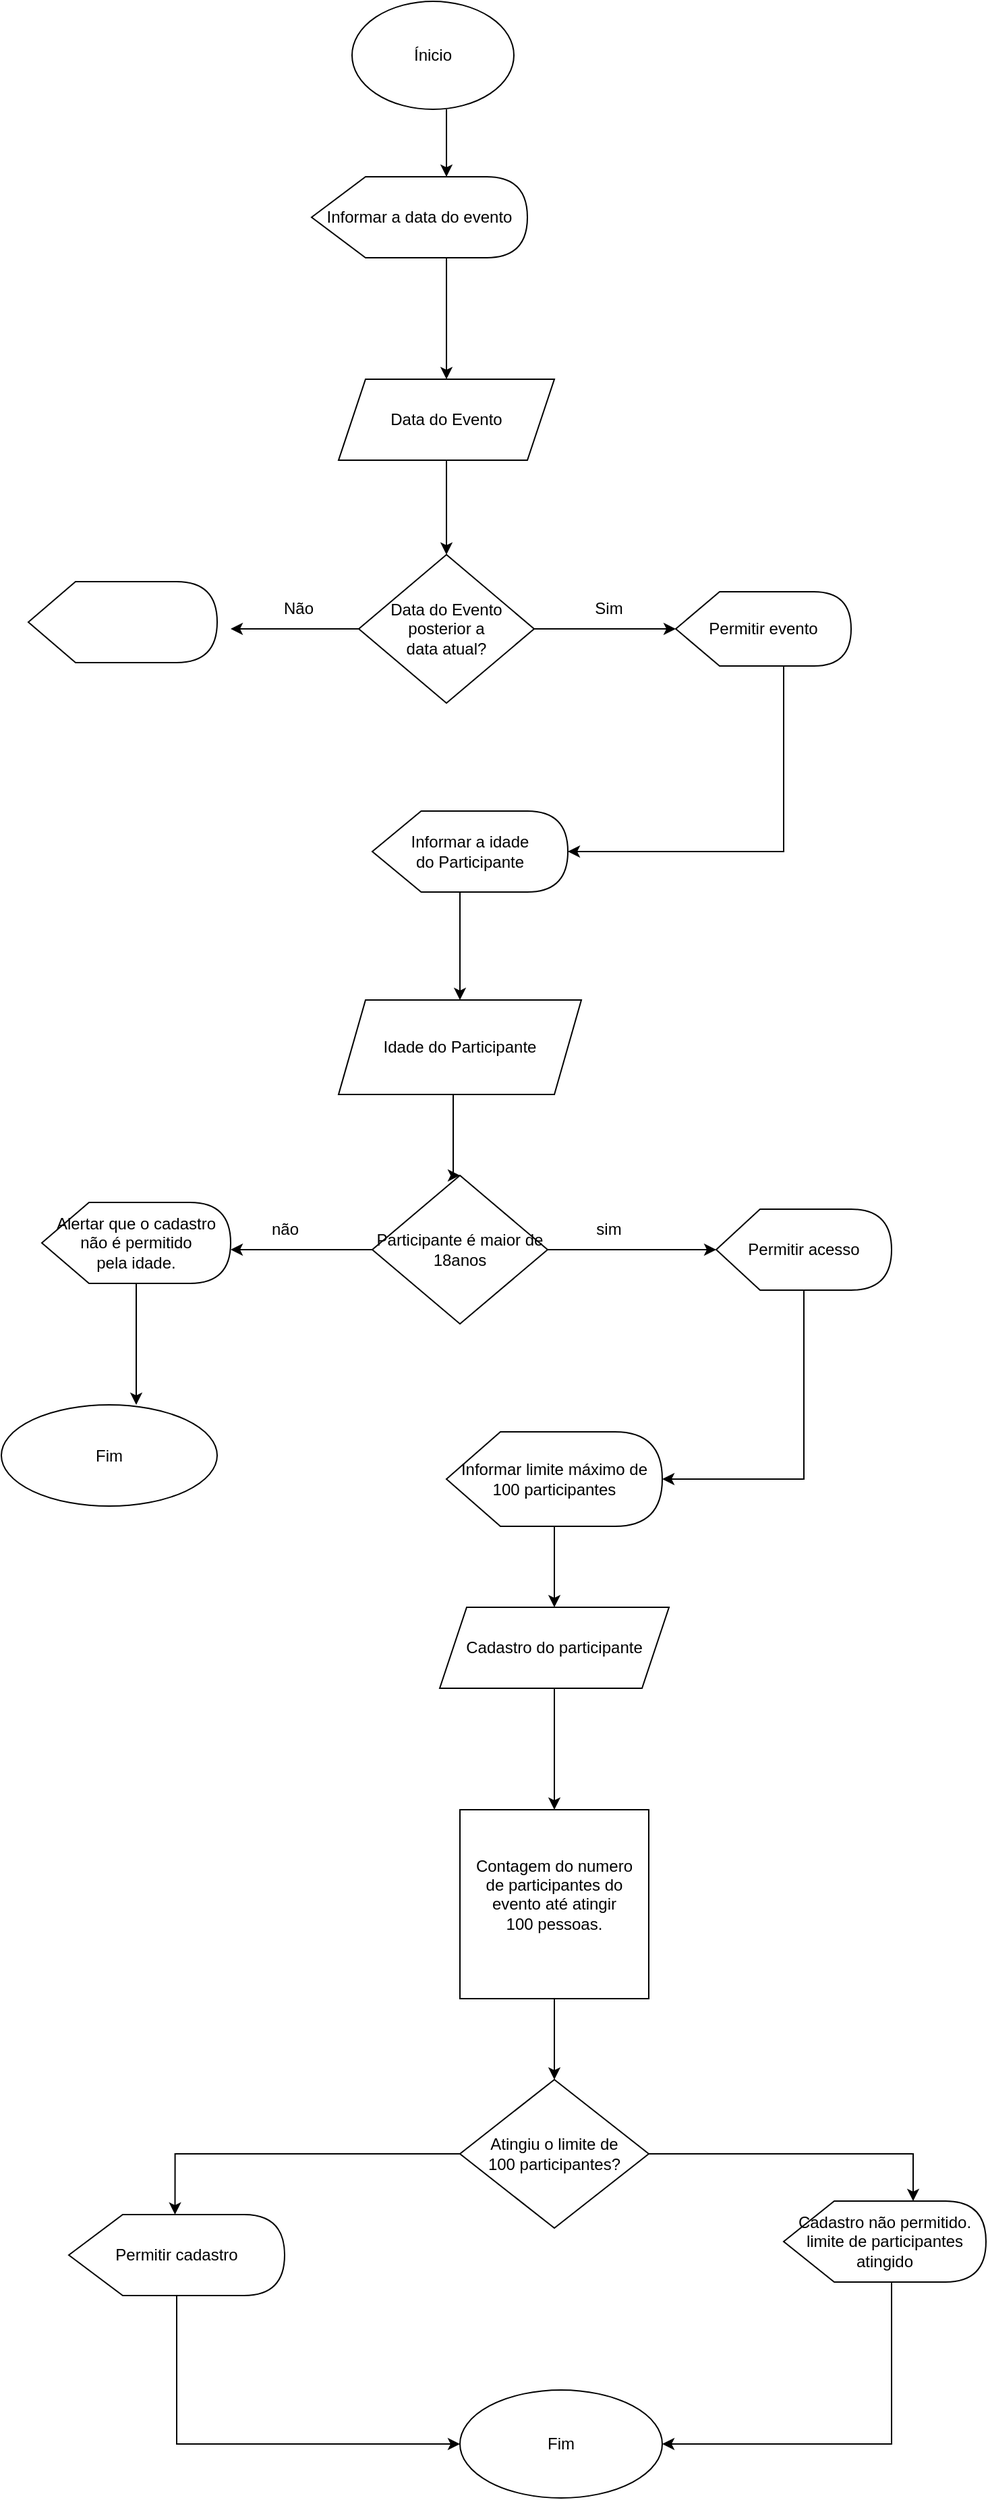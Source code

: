 <mxfile version="16.1.2" type="github"><diagram id="cOWR1loPYyiLhHXmrVUj" name="Page-1"><mxGraphModel dx="862" dy="468" grid="1" gridSize="10" guides="1" tooltips="1" connect="1" arrows="1" fold="1" page="1" pageScale="1" pageWidth="827" pageHeight="1169" math="0" shadow="0"><root><mxCell id="0"/><mxCell id="1" parent="0"/><mxCell id="qGws-VLx6zN_v8iVl-oM-5" value="" style="edgeStyle=orthogonalEdgeStyle;rounded=0;orthogonalLoop=1;jettySize=auto;html=1;" parent="1" source="qGws-VLx6zN_v8iVl-oM-2" edge="1"><mxGeometry relative="1" as="geometry"><mxPoint x="390" y="160" as="targetPoint"/><Array as="points"><mxPoint x="390" y="110"/><mxPoint x="390" y="110"/></Array></mxGeometry></mxCell><mxCell id="qGws-VLx6zN_v8iVl-oM-43" value="" style="edgeStyle=orthogonalEdgeStyle;rounded=0;orthogonalLoop=1;jettySize=auto;html=1;" parent="1" source="qGws-VLx6zN_v8iVl-oM-2" target="qGws-VLx6zN_v8iVl-oM-6" edge="1"><mxGeometry relative="1" as="geometry"><Array as="points"><mxPoint x="390" y="260"/><mxPoint x="390" y="260"/></Array></mxGeometry></mxCell><mxCell id="qGws-VLx6zN_v8iVl-oM-2" value="Informar a data do evento" style="shape=display;whiteSpace=wrap;html=1;" parent="1" vertex="1"><mxGeometry x="290" y="160" width="160" height="60" as="geometry"/></mxCell><mxCell id="qGws-VLx6zN_v8iVl-oM-45" value="" style="edgeStyle=orthogonalEdgeStyle;rounded=0;orthogonalLoop=1;jettySize=auto;html=1;" parent="1" source="qGws-VLx6zN_v8iVl-oM-6" target="qGws-VLx6zN_v8iVl-oM-44" edge="1"><mxGeometry relative="1" as="geometry"><Array as="points"><mxPoint x="390" y="420"/><mxPoint x="390" y="420"/></Array></mxGeometry></mxCell><mxCell id="qGws-VLx6zN_v8iVl-oM-6" value="Data do Evento" style="shape=parallelogram;perimeter=parallelogramPerimeter;whiteSpace=wrap;html=1;fixedSize=1;" parent="1" vertex="1"><mxGeometry x="310" y="310" width="160" height="60" as="geometry"/></mxCell><mxCell id="qGws-VLx6zN_v8iVl-oM-30" value="Fim" style="ellipse;whiteSpace=wrap;html=1;" parent="1" vertex="1"><mxGeometry x="60" y="1070" width="160" height="75" as="geometry"/></mxCell><mxCell id="qGws-VLx6zN_v8iVl-oM-42" value="Ínicio" style="ellipse;whiteSpace=wrap;html=1;" parent="1" vertex="1"><mxGeometry x="320" y="30" width="120" height="80" as="geometry"/></mxCell><mxCell id="qGws-VLx6zN_v8iVl-oM-63" style="edgeStyle=orthogonalEdgeStyle;rounded=0;orthogonalLoop=1;jettySize=auto;html=1;exitX=1;exitY=0.5;exitDx=0;exitDy=0;entryX=0;entryY=0.5;entryDx=0;entryDy=0;entryPerimeter=0;" parent="1" source="qGws-VLx6zN_v8iVl-oM-44" target="qGws-VLx6zN_v8iVl-oM-47" edge="1"><mxGeometry relative="1" as="geometry"><mxPoint x="550" y="495" as="targetPoint"/></mxGeometry></mxCell><mxCell id="qGws-VLx6zN_v8iVl-oM-68" style="edgeStyle=orthogonalEdgeStyle;rounded=0;orthogonalLoop=1;jettySize=auto;html=1;" parent="1" source="qGws-VLx6zN_v8iVl-oM-44" edge="1"><mxGeometry relative="1" as="geometry"><mxPoint x="230" y="495" as="targetPoint"/></mxGeometry></mxCell><mxCell id="qGws-VLx6zN_v8iVl-oM-44" value="&lt;div&gt;Data do Evento&lt;/div&gt;&lt;div&gt;posterior a &lt;br&gt;&lt;/div&gt;&lt;div&gt;data atual?&lt;br&gt;&lt;/div&gt;" style="rhombus;whiteSpace=wrap;html=1;" parent="1" vertex="1"><mxGeometry x="325" y="440" width="130" height="110" as="geometry"/></mxCell><mxCell id="qGws-VLx6zN_v8iVl-oM-46" value="" style="shape=display;whiteSpace=wrap;html=1;" parent="1" vertex="1"><mxGeometry x="80" y="460" width="140" height="60" as="geometry"/></mxCell><mxCell id="qGws-VLx6zN_v8iVl-oM-70" style="edgeStyle=orthogonalEdgeStyle;rounded=0;orthogonalLoop=1;jettySize=auto;html=1;entryX=1;entryY=0.5;entryDx=0;entryDy=0;entryPerimeter=0;" parent="1" source="qGws-VLx6zN_v8iVl-oM-47" target="qGws-VLx6zN_v8iVl-oM-48" edge="1"><mxGeometry relative="1" as="geometry"><Array as="points"><mxPoint x="640" y="660"/></Array></mxGeometry></mxCell><mxCell id="qGws-VLx6zN_v8iVl-oM-47" value="Permitir evento" style="shape=display;whiteSpace=wrap;html=1;" parent="1" vertex="1"><mxGeometry x="560" y="467.5" width="130" height="55" as="geometry"/></mxCell><mxCell id="qGws-VLx6zN_v8iVl-oM-50" value="" style="edgeStyle=orthogonalEdgeStyle;rounded=0;orthogonalLoop=1;jettySize=auto;html=1;" parent="1" source="qGws-VLx6zN_v8iVl-oM-48" target="qGws-VLx6zN_v8iVl-oM-49" edge="1"><mxGeometry relative="1" as="geometry"><Array as="points"><mxPoint x="400" y="720"/><mxPoint x="400" y="720"/></Array></mxGeometry></mxCell><mxCell id="qGws-VLx6zN_v8iVl-oM-48" value="&lt;div&gt;Informar a idade&lt;/div&gt;&lt;div&gt;do Participante&lt;br&gt;&lt;/div&gt;" style="shape=display;whiteSpace=wrap;html=1;" parent="1" vertex="1"><mxGeometry x="335" y="630" width="145" height="60" as="geometry"/></mxCell><mxCell id="qGws-VLx6zN_v8iVl-oM-59" style="edgeStyle=orthogonalEdgeStyle;rounded=0;orthogonalLoop=1;jettySize=auto;html=1;entryX=0.5;entryY=0;entryDx=0;entryDy=0;" parent="1" source="qGws-VLx6zN_v8iVl-oM-49" target="qGws-VLx6zN_v8iVl-oM-51" edge="1"><mxGeometry relative="1" as="geometry"><Array as="points"><mxPoint x="395" y="870"/><mxPoint x="395" y="870"/></Array></mxGeometry></mxCell><mxCell id="qGws-VLx6zN_v8iVl-oM-49" value="Idade do Participante" style="shape=parallelogram;perimeter=parallelogramPerimeter;whiteSpace=wrap;html=1;fixedSize=1;" parent="1" vertex="1"><mxGeometry x="310" y="770" width="180" height="70" as="geometry"/></mxCell><mxCell id="qGws-VLx6zN_v8iVl-oM-56" style="edgeStyle=orthogonalEdgeStyle;rounded=0;orthogonalLoop=1;jettySize=auto;html=1;" parent="1" source="qGws-VLx6zN_v8iVl-oM-51" edge="1"><mxGeometry relative="1" as="geometry"><mxPoint x="590" y="955" as="targetPoint"/></mxGeometry></mxCell><mxCell id="qGws-VLx6zN_v8iVl-oM-57" style="edgeStyle=orthogonalEdgeStyle;rounded=0;orthogonalLoop=1;jettySize=auto;html=1;" parent="1" source="qGws-VLx6zN_v8iVl-oM-51" edge="1"><mxGeometry relative="1" as="geometry"><mxPoint x="230" y="955" as="targetPoint"/></mxGeometry></mxCell><mxCell id="qGws-VLx6zN_v8iVl-oM-51" value="&lt;div&gt;Participante é maior de&lt;/div&gt;&lt;div&gt;18anos&lt;br&gt;&lt;/div&gt;" style="rhombus;whiteSpace=wrap;html=1;" parent="1" vertex="1"><mxGeometry x="335" y="900" width="130" height="110" as="geometry"/></mxCell><mxCell id="qGws-VLx6zN_v8iVl-oM-62" style="edgeStyle=orthogonalEdgeStyle;rounded=0;orthogonalLoop=1;jettySize=auto;html=1;entryX=0.625;entryY=0;entryDx=0;entryDy=0;entryPerimeter=0;" parent="1" source="qGws-VLx6zN_v8iVl-oM-52" target="qGws-VLx6zN_v8iVl-oM-30" edge="1"><mxGeometry relative="1" as="geometry"/></mxCell><mxCell id="qGws-VLx6zN_v8iVl-oM-52" value="&lt;div&gt;Alertar que o cadastro&lt;/div&gt;&lt;div&gt;não é permitido&lt;/div&gt;&lt;div&gt;pela idade.&lt;br&gt;&lt;/div&gt;" style="shape=display;whiteSpace=wrap;html=1;" parent="1" vertex="1"><mxGeometry x="90" y="920" width="140" height="60" as="geometry"/></mxCell><mxCell id="qGws-VLx6zN_v8iVl-oM-61" style="edgeStyle=orthogonalEdgeStyle;rounded=0;orthogonalLoop=1;jettySize=auto;html=1;entryX=1;entryY=0.5;entryDx=0;entryDy=0;entryPerimeter=0;" parent="1" source="qGws-VLx6zN_v8iVl-oM-53" target="qGws-VLx6zN_v8iVl-oM-54" edge="1"><mxGeometry relative="1" as="geometry"><Array as="points"><mxPoint x="655" y="1125"/></Array></mxGeometry></mxCell><mxCell id="qGws-VLx6zN_v8iVl-oM-53" value="Permitir acesso" style="shape=display;whiteSpace=wrap;html=1;" parent="1" vertex="1"><mxGeometry x="590" y="925" width="130" height="60" as="geometry"/></mxCell><mxCell id="qGws-VLx6zN_v8iVl-oM-79" style="edgeStyle=orthogonalEdgeStyle;rounded=0;orthogonalLoop=1;jettySize=auto;html=1;" parent="1" source="qGws-VLx6zN_v8iVl-oM-54" edge="1"><mxGeometry relative="1" as="geometry"><mxPoint x="470" y="1220" as="targetPoint"/></mxGeometry></mxCell><mxCell id="qGws-VLx6zN_v8iVl-oM-54" value="&lt;div&gt;Informar limite máximo de &lt;br&gt;&lt;/div&gt;&lt;div&gt;100 participantes&lt;br&gt;&lt;/div&gt;" style="shape=display;whiteSpace=wrap;html=1;" parent="1" vertex="1"><mxGeometry x="390" y="1090" width="160" height="70" as="geometry"/></mxCell><mxCell id="qGws-VLx6zN_v8iVl-oM-71" value="Sim" style="text;html=1;align=center;verticalAlign=middle;resizable=0;points=[];autosize=1;strokeColor=none;fillColor=none;" parent="1" vertex="1"><mxGeometry x="490" y="470" width="40" height="20" as="geometry"/></mxCell><mxCell id="qGws-VLx6zN_v8iVl-oM-72" value="Não" style="text;html=1;align=center;verticalAlign=middle;resizable=0;points=[];autosize=1;strokeColor=none;fillColor=none;" parent="1" vertex="1"><mxGeometry x="260" y="470" width="40" height="20" as="geometry"/></mxCell><mxCell id="qGws-VLx6zN_v8iVl-oM-73" value="sim" style="text;html=1;align=center;verticalAlign=middle;resizable=0;points=[];autosize=1;strokeColor=none;fillColor=none;" parent="1" vertex="1"><mxGeometry x="490" y="930" width="40" height="20" as="geometry"/></mxCell><mxCell id="qGws-VLx6zN_v8iVl-oM-75" value="não" style="text;html=1;align=center;verticalAlign=middle;resizable=0;points=[];autosize=1;strokeColor=none;fillColor=none;" parent="1" vertex="1"><mxGeometry x="250" y="930" width="40" height="20" as="geometry"/></mxCell><mxCell id="qGws-VLx6zN_v8iVl-oM-83" style="edgeStyle=orthogonalEdgeStyle;rounded=0;orthogonalLoop=1;jettySize=auto;html=1;entryX=0.5;entryY=0;entryDx=0;entryDy=0;" parent="1" source="qGws-VLx6zN_v8iVl-oM-78" target="qGws-VLx6zN_v8iVl-oM-80" edge="1"><mxGeometry relative="1" as="geometry"/></mxCell><mxCell id="qGws-VLx6zN_v8iVl-oM-78" value="Cadastro do participante" style="shape=parallelogram;perimeter=parallelogramPerimeter;whiteSpace=wrap;html=1;fixedSize=1;" parent="1" vertex="1"><mxGeometry x="385" y="1220" width="170" height="60" as="geometry"/></mxCell><mxCell id="qGws-VLx6zN_v8iVl-oM-85" style="edgeStyle=orthogonalEdgeStyle;rounded=0;orthogonalLoop=1;jettySize=auto;html=1;entryX=0.5;entryY=0;entryDx=0;entryDy=0;" parent="1" source="qGws-VLx6zN_v8iVl-oM-80" target="qGws-VLx6zN_v8iVl-oM-84" edge="1"><mxGeometry relative="1" as="geometry"/></mxCell><mxCell id="qGws-VLx6zN_v8iVl-oM-80" value="&lt;div&gt;Contagem do numero&lt;/div&gt;&lt;div&gt;de participantes do&lt;/div&gt;&lt;div&gt;evento até atingir &lt;br&gt;&lt;/div&gt;&lt;div&gt;100 pessoas.&lt;br&gt;&lt;/div&gt;&lt;div&gt;&lt;br&gt;&lt;/div&gt;" style="whiteSpace=wrap;html=1;aspect=fixed;" parent="1" vertex="1"><mxGeometry x="400" y="1370" width="140" height="140" as="geometry"/></mxCell><mxCell id="qGws-VLx6zN_v8iVl-oM-88" style="edgeStyle=orthogonalEdgeStyle;rounded=0;orthogonalLoop=1;jettySize=auto;html=1;entryX=0.64;entryY=0;entryDx=0;entryDy=0;entryPerimeter=0;" parent="1" source="qGws-VLx6zN_v8iVl-oM-84" target="qGws-VLx6zN_v8iVl-oM-87" edge="1"><mxGeometry relative="1" as="geometry"/></mxCell><mxCell id="qGws-VLx6zN_v8iVl-oM-89" style="edgeStyle=orthogonalEdgeStyle;rounded=0;orthogonalLoop=1;jettySize=auto;html=1;exitX=0;exitY=0.5;exitDx=0;exitDy=0;entryX=0;entryY=0;entryDx=78.75;entryDy=0;entryPerimeter=0;" parent="1" source="qGws-VLx6zN_v8iVl-oM-84" target="qGws-VLx6zN_v8iVl-oM-86" edge="1"><mxGeometry relative="1" as="geometry"/></mxCell><mxCell id="qGws-VLx6zN_v8iVl-oM-84" value="&lt;div&gt;Atingiu o limite de&lt;/div&gt;&lt;div&gt;100 participantes?&lt;br&gt;&lt;/div&gt;" style="rhombus;whiteSpace=wrap;html=1;" parent="1" vertex="1"><mxGeometry x="400" y="1570" width="140" height="110" as="geometry"/></mxCell><mxCell id="qGws-VLx6zN_v8iVl-oM-92" style="edgeStyle=orthogonalEdgeStyle;rounded=0;orthogonalLoop=1;jettySize=auto;html=1;entryX=0;entryY=0.5;entryDx=0;entryDy=0;" parent="1" source="qGws-VLx6zN_v8iVl-oM-86" target="qGws-VLx6zN_v8iVl-oM-90" edge="1"><mxGeometry relative="1" as="geometry"><Array as="points"><mxPoint x="190" y="1840"/></Array></mxGeometry></mxCell><mxCell id="qGws-VLx6zN_v8iVl-oM-86" value="Permitir cadastro" style="shape=display;whiteSpace=wrap;html=1;" parent="1" vertex="1"><mxGeometry x="110" y="1670" width="160" height="60" as="geometry"/></mxCell><mxCell id="qGws-VLx6zN_v8iVl-oM-91" style="edgeStyle=orthogonalEdgeStyle;rounded=0;orthogonalLoop=1;jettySize=auto;html=1;exitX=0;exitY=0;exitDx=37.5;exitDy=60;exitPerimeter=0;entryX=1;entryY=0.5;entryDx=0;entryDy=0;" parent="1" source="qGws-VLx6zN_v8iVl-oM-87" target="qGws-VLx6zN_v8iVl-oM-90" edge="1"><mxGeometry relative="1" as="geometry"><Array as="points"><mxPoint x="720" y="1720"/><mxPoint x="720" y="1840"/></Array></mxGeometry></mxCell><mxCell id="qGws-VLx6zN_v8iVl-oM-87" value="&lt;div&gt;Cadastro não permitido.&lt;/div&gt;&lt;div&gt;limite de participantes atingido&lt;br&gt;&lt;/div&gt;" style="shape=display;whiteSpace=wrap;html=1;" parent="1" vertex="1"><mxGeometry x="640" y="1660" width="150" height="60" as="geometry"/></mxCell><mxCell id="qGws-VLx6zN_v8iVl-oM-90" value="Fim" style="ellipse;whiteSpace=wrap;html=1;" parent="1" vertex="1"><mxGeometry x="400" y="1800" width="150" height="80" as="geometry"/></mxCell></root></mxGraphModel></diagram></mxfile>